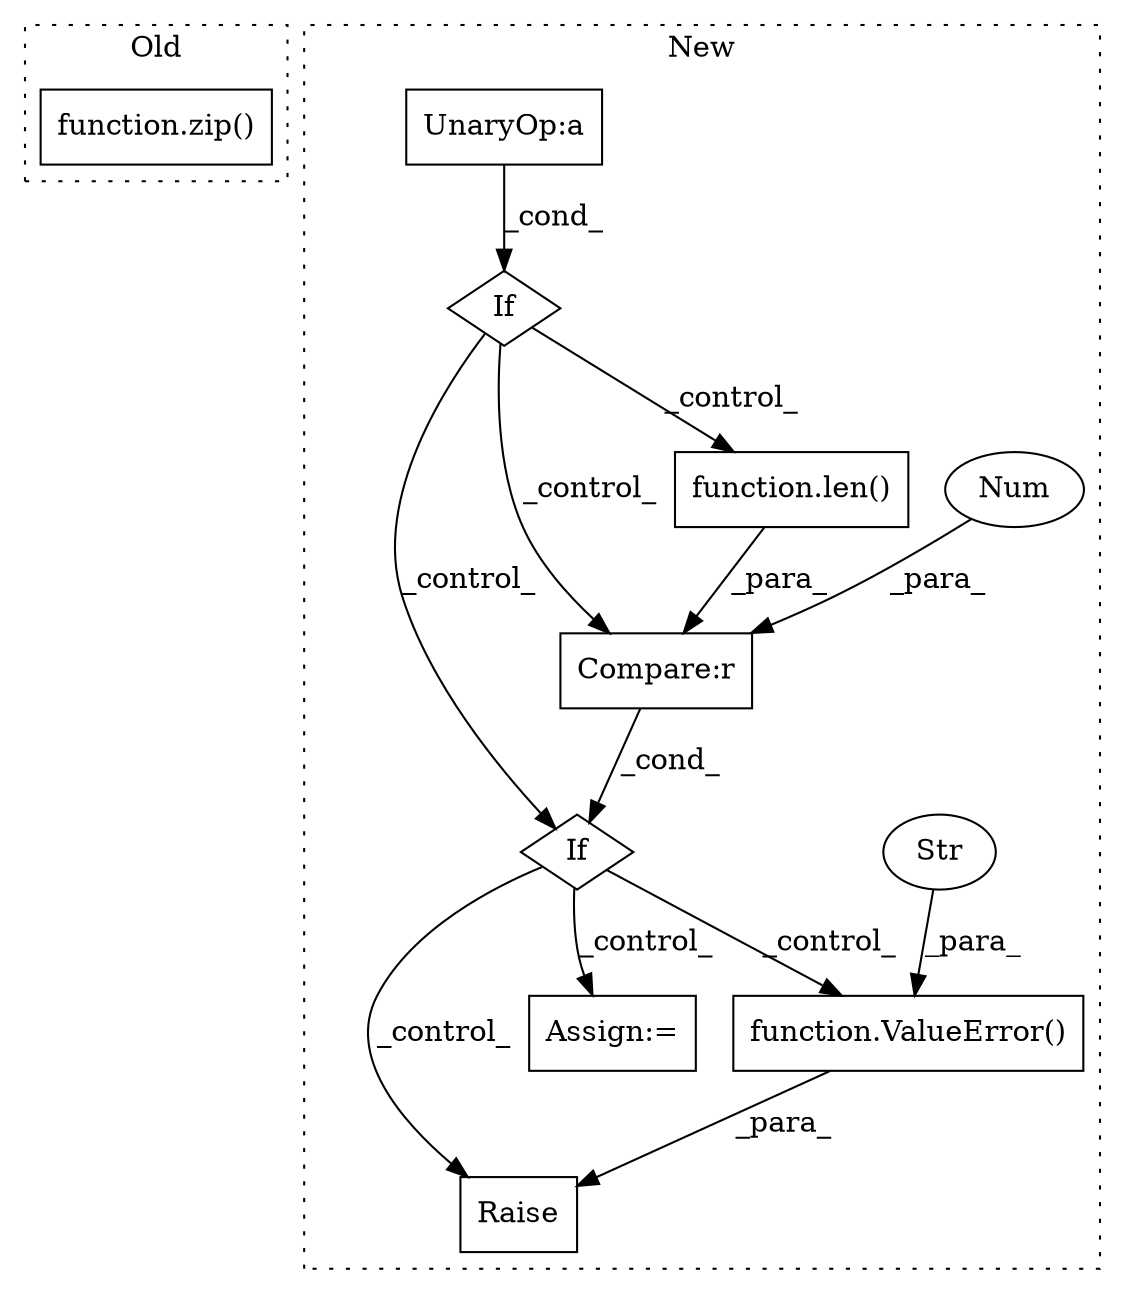 digraph G {
subgraph cluster0 {
1 [label="function.zip()" a="75" s="1626,1657" l="4,1" shape="box"];
label = "Old";
style="dotted";
}
subgraph cluster1 {
2 [label="function.ValueError()" a="75" s="2315,2415" l="11,1" shape="box"];
3 [label="Raise" a="91" s="2309" l="6" shape="box"];
4 [label="If" a="96" s="2235" l="3" shape="diamond"];
5 [label="Assign:=" a="68" s="2433" l="3" shape="box"];
6 [label="Compare:r" a="40" s="2238" l="57" shape="box"];
7 [label="Str" a="66" s="2326" l="89" shape="ellipse"];
8 [label="Num" a="76" s="2294" l="1" shape="ellipse"];
9 [label="function.len()" a="75" s="2243,2256" l="4,1" shape="box"];
10 [label="If" a="96" s="2031" l="3" shape="diamond"];
11 [label="UnaryOp:a" a="61" s="2038" l="42" shape="box"];
label = "New";
style="dotted";
}
2 -> 3 [label="_para_"];
4 -> 3 [label="_control_"];
4 -> 2 [label="_control_"];
4 -> 5 [label="_control_"];
6 -> 4 [label="_cond_"];
7 -> 2 [label="_para_"];
8 -> 6 [label="_para_"];
9 -> 6 [label="_para_"];
10 -> 6 [label="_control_"];
10 -> 9 [label="_control_"];
10 -> 4 [label="_control_"];
11 -> 10 [label="_cond_"];
}